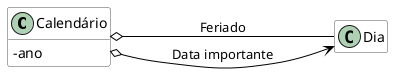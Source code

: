 @startuml mod07ima15hide circle
hide methods
hide empty members

skinparam class {
    BackgroundColor White
    ArrowColor Black
    BorderColor #505050
}
skinparam ClassAttributeIconSize 0
class "Calendário" as ca
ca : - ano
class "Dia" as di
left to right direction
ca o-down- di : Feriado
ca o---> di : Data importante
@enduml